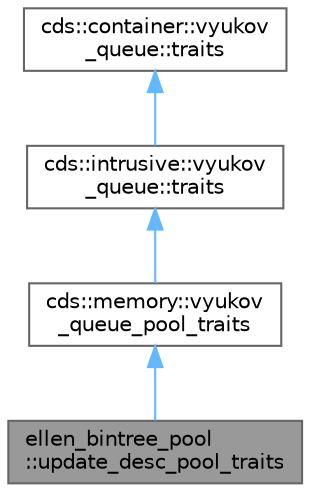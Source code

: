 digraph "ellen_bintree_pool::update_desc_pool_traits"
{
 // LATEX_PDF_SIZE
  bgcolor="transparent";
  edge [fontname=Helvetica,fontsize=10,labelfontname=Helvetica,labelfontsize=10];
  node [fontname=Helvetica,fontsize=10,shape=box,height=0.2,width=0.4];
  Node1 [id="Node000001",label="ellen_bintree_pool\l::update_desc_pool_traits",height=0.2,width=0.4,color="gray40", fillcolor="grey60", style="filled", fontcolor="black",tooltip=" "];
  Node2 -> Node1 [id="edge1_Node000001_Node000002",dir="back",color="steelblue1",style="solid",tooltip=" "];
  Node2 [id="Node000002",label="cds::memory::vyukov\l_queue_pool_traits",height=0.2,width=0.4,color="gray40", fillcolor="white", style="filled",URL="$structcds_1_1memory_1_1vyukov__queue__pool__traits.html",tooltip="vyukov_queue_pool traits"];
  Node3 -> Node2 [id="edge2_Node000002_Node000003",dir="back",color="steelblue1",style="solid",tooltip=" "];
  Node3 [id="Node000003",label="cds::intrusive::vyukov\l_queue::traits",height=0.2,width=0.4,color="gray40", fillcolor="white", style="filled",URL="$structcds_1_1intrusive_1_1vyukov__queue_1_1traits.html",tooltip="VyukovMPMCCycleQueue traits"];
  Node4 -> Node3 [id="edge3_Node000003_Node000004",dir="back",color="steelblue1",style="solid",tooltip=" "];
  Node4 [id="Node000004",label="cds::container::vyukov\l_queue::traits",height=0.2,width=0.4,color="gray40", fillcolor="white", style="filled",URL="$structcds_1_1container_1_1vyukov__queue_1_1traits.html",tooltip="VyukovMPMCCycleQueue default traits"];
}
